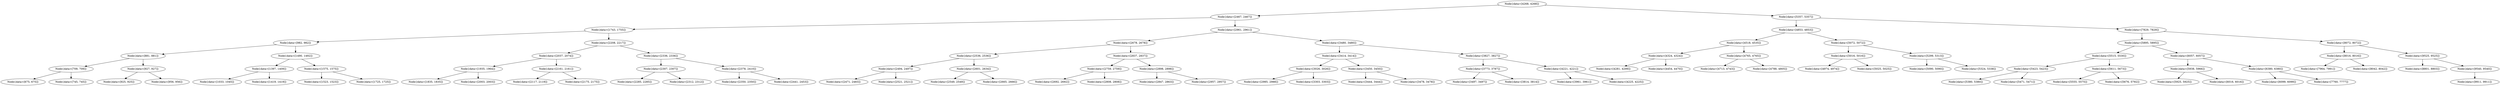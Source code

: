 digraph G{
1836020754 [label="Node{data=[4268, 4268]}"]
1836020754 -> 1276186503
1276186503 [label="Node{data=[2467, 2467]}"]
1276186503 -> 421115312
421115312 [label="Node{data=[1743, 1755]}"]
421115312 -> 1621130615
1621130615 [label="Node{data=[982, 982]}"]
1621130615 -> 1987664533
1987664533 [label="Node{data=[881, 881]}"]
1987664533 -> 852496106
852496106 [label="Node{data=[709, 709]}"]
852496106 -> 1722849589
1722849589 [label="Node{data=[675, 675]}"]
852496106 -> 93854545
93854545 [label="Node{data=[745, 745]}"]
1987664533 -> 965297285
965297285 [label="Node{data=[927, 927]}"]
965297285 -> 186427904
186427904 [label="Node{data=[925, 925]}"]
965297285 -> 1770517351
1770517351 [label="Node{data=[956, 956]}"]
1621130615 -> 738209685
738209685 [label="Node{data=[1490, 1492]}"]
738209685 -> 1600060412
1600060412 [label="Node{data=[1397, 1409]}"]
1600060412 -> 830215869
830215869 [label="Node{data=[1033, 1045]}"]
1600060412 -> 1731643198
1731643198 [label="Node{data=[1419, 1419]}"]
738209685 -> 1256665290
1256665290 [label="Node{data=[1575, 1575]}"]
1256665290 -> 1657713521
1657713521 [label="Node{data=[1523, 1523]}"]
1256665290 -> 869697643
869697643 [label="Node{data=[1725, 1725]}"]
421115312 -> 1644733976
1644733976 [label="Node{data=[2208, 2217]}"]
1644733976 -> 295349235
295349235 [label="Node{data=[2037, 2074]}"]
295349235 -> 114874250
114874250 [label="Node{data=[1935, 1964]}"]
114874250 -> 21660394
21660394 [label="Node{data=[1835, 1835]}"]
114874250 -> 643157181
643157181 [label="Node{data=[2003, 2003]}"]
295349235 -> 1658072759
1658072759 [label="Node{data=[2161, 2161]}"]
1658072759 -> 586207712
586207712 [label="Node{data=[2117, 2119]}"]
1658072759 -> 2004372102
2004372102 [label="Node{data=[2175, 2175]}"]
1644733976 -> 2134921456
2134921456 [label="Node{data=[2336, 2336]}"]
2134921456 -> 1017276473
1017276473 [label="Node{data=[2307, 2307]}"]
1017276473 -> 419021212
419021212 [label="Node{data=[2285, 2285]}"]
1017276473 -> 761304191
761304191 [label="Node{data=[2312, 2312]}"]
2134921456 -> 1356502771
1356502771 [label="Node{data=[2378, 2410]}"]
1356502771 -> 2132201329
2132201329 [label="Node{data=[2350, 2350]}"]
1356502771 -> 691340334
691340334 [label="Node{data=[2441, 2453]}"]
1276186503 -> 6270491
6270491 [label="Node{data=[2961, 2961]}"]
6270491 -> 70704621
70704621 [label="Node{data=[2678, 2678]}"]
70704621 -> 1293084509
1293084509 [label="Node{data=[2536, 2536]}"]
1293084509 -> 1283956389
1283956389 [label="Node{data=[2494, 2497]}"]
1283956389 -> 836095576
836095576 [label="Node{data=[2471, 2483]}"]
1283956389 -> 54436922
54436922 [label="Node{data=[2521, 2521]}"]
1293084509 -> 1498186511
1498186511 [label="Node{data=[2601, 2634]}"]
1498186511 -> 692997173
692997173 [label="Node{data=[2549, 2549]}"]
1498186511 -> 913760330
913760330 [label="Node{data=[2665, 2666]}"]
70704621 -> 1084202442
1084202442 [label="Node{data=[2837, 2837]}"]
1084202442 -> 2113288749
2113288749 [label="Node{data=[2759, 2759]}"]
2113288749 -> 646118978
646118978 [label="Node{data=[2692, 2692]}"]
2113288749 -> 670514792
670514792 [label="Node{data=[2808, 2808]}"]
1084202442 -> 456820369
456820369 [label="Node{data=[2898, 2898]}"]
456820369 -> 1473372297
1473372297 [label="Node{data=[2847, 2863]}"]
456820369 -> 1720743135
1720743135 [label="Node{data=[2957, 2957]}"]
6270491 -> 2013921819
2013921819 [label="Node{data=[3480, 3480]}"]
2013921819 -> 927669637
927669637 [label="Node{data=[3414, 3414]}"]
927669637 -> 1866888781
1866888781 [label="Node{data=[3026, 3026]}"]
1866888781 -> 177586678
177586678 [label="Node{data=[2985, 2988]}"]
1866888781 -> 572985445
572985445 [label="Node{data=[3303, 3303]}"]
927669637 -> 1299154577
1299154577 [label="Node{data=[3450, 3450]}"]
1299154577 -> 298284399
298284399 [label="Node{data=[3444, 3444]}"]
1299154577 -> 897158352
897158352 [label="Node{data=[3478, 3478]}"]
2013921819 -> 801572386
801572386 [label="Node{data=[3827, 3827]}"]
801572386 -> 506283589
506283589 [label="Node{data=[3773, 3787]}"]
506283589 -> 887825634
887825634 [label="Node{data=[3497, 3497]}"]
506283589 -> 1301094819
1301094819 [label="Node{data=[3814, 3814]}"]
801572386 -> 1525471270
1525471270 [label="Node{data=[4221, 4221]}"]
1525471270 -> 780640848
780640848 [label="Node{data=[3961, 3961]}"]
1525471270 -> 1134976854
1134976854 [label="Node{data=[4225, 4225]}"]
1836020754 -> 1736638136
1736638136 [label="Node{data=[5357, 5357]}"]
1736638136 -> 1536374662
1536374662 [label="Node{data=[4853, 4853]}"]
1536374662 -> 1209371526
1209371526 [label="Node{data=[4518, 4535]}"]
1209371526 -> 968372541
968372541 [label="Node{data=[4324, 4324]}"]
968372541 -> 1237282700
1237282700 [label="Node{data=[4281, 4299]}"]
968372541 -> 189947450
189947450 [label="Node{data=[4454, 4470]}"]
1209371526 -> 1879027053
1879027053 [label="Node{data=[4765, 4765]}"]
1879027053 -> 397826166
397826166 [label="Node{data=[4713, 4743]}"]
1879027053 -> 625444355
625444355 [label="Node{data=[4788, 4805]}"]
1536374662 -> 1014873887
1014873887 [label="Node{data=[5072, 5072]}"]
1014873887 -> 788261176
788261176 [label="Node{data=[5016, 5016]}"]
788261176 -> 195785081
195785081 [label="Node{data=[4974, 4974]}"]
788261176 -> 306551185
306551185 [label="Node{data=[5025, 5025]}"]
1014873887 -> 1125206401
1125206401 [label="Node{data=[5299, 5313]}"]
1125206401 -> 844290802
844290802 [label="Node{data=[5090, 5090]}"]
1125206401 -> 1646417272
1646417272 [label="Node{data=[5324, 5338]}"]
1736638136 -> 1544933820
1544933820 [label="Node{data=[7829, 7829]}"]
1544933820 -> 360826622
360826622 [label="Node{data=[5895, 5895]}"]
360826622 -> 824187894
824187894 [label="Node{data=[5515, 5530]}"]
824187894 -> 1096356159
1096356159 [label="Node{data=[5423, 5423]}"]
1096356159 -> 859025561
859025561 [label="Node{data=[5380, 5380]}"]
1096356159 -> 673064503
673064503 [label="Node{data=[5471, 5471]}"]
824187894 -> 424703849
424703849 [label="Node{data=[5611, 5673]}"]
424703849 -> 269049237
269049237 [label="Node{data=[5555, 5575]}"]
424703849 -> 1049661557
1049661557 [label="Node{data=[5676, 5792]}"]
360826622 -> 1734747662
1734747662 [label="Node{data=[6057, 6057]}"]
1734747662 -> 2107109044
2107109044 [label="Node{data=[5938, 5966]}"]
2107109044 -> 656990566
656990566 [label="Node{data=[5925, 5925]}"]
2107109044 -> 495050446
495050446 [label="Node{data=[6016, 6016]}"]
1734747662 -> 1258413350
1258413350 [label="Node{data=[6380, 6380]}"]
1258413350 -> 161573052
161573052 [label="Node{data=[6099, 6099]}"]
1258413350 -> 1768065855
1768065855 [label="Node{data=[7760, 7777]}"]
1544933820 -> 2047238003
2047238003 [label="Node{data=[8072, 8072]}"]
2047238003 -> 1059804664
1059804664 [label="Node{data=[8016, 8016]}"]
1059804664 -> 1028468265
1028468265 [label="Node{data=[7964, 7991]}"]
1059804664 -> 1074487756
1074487756 [label="Node{data=[8042, 8042]}"]
2047238003 -> 146690937
146690937 [label="Node{data=[9525, 9525]}"]
146690937 -> 1843348227
1843348227 [label="Node{data=[8801, 8803]}"]
146690937 -> 968295671
968295671 [label="Node{data=[9540, 9540]}"]
968295671 -> 581506828
581506828 [label="Node{data=[9911, 9911]}"]
}